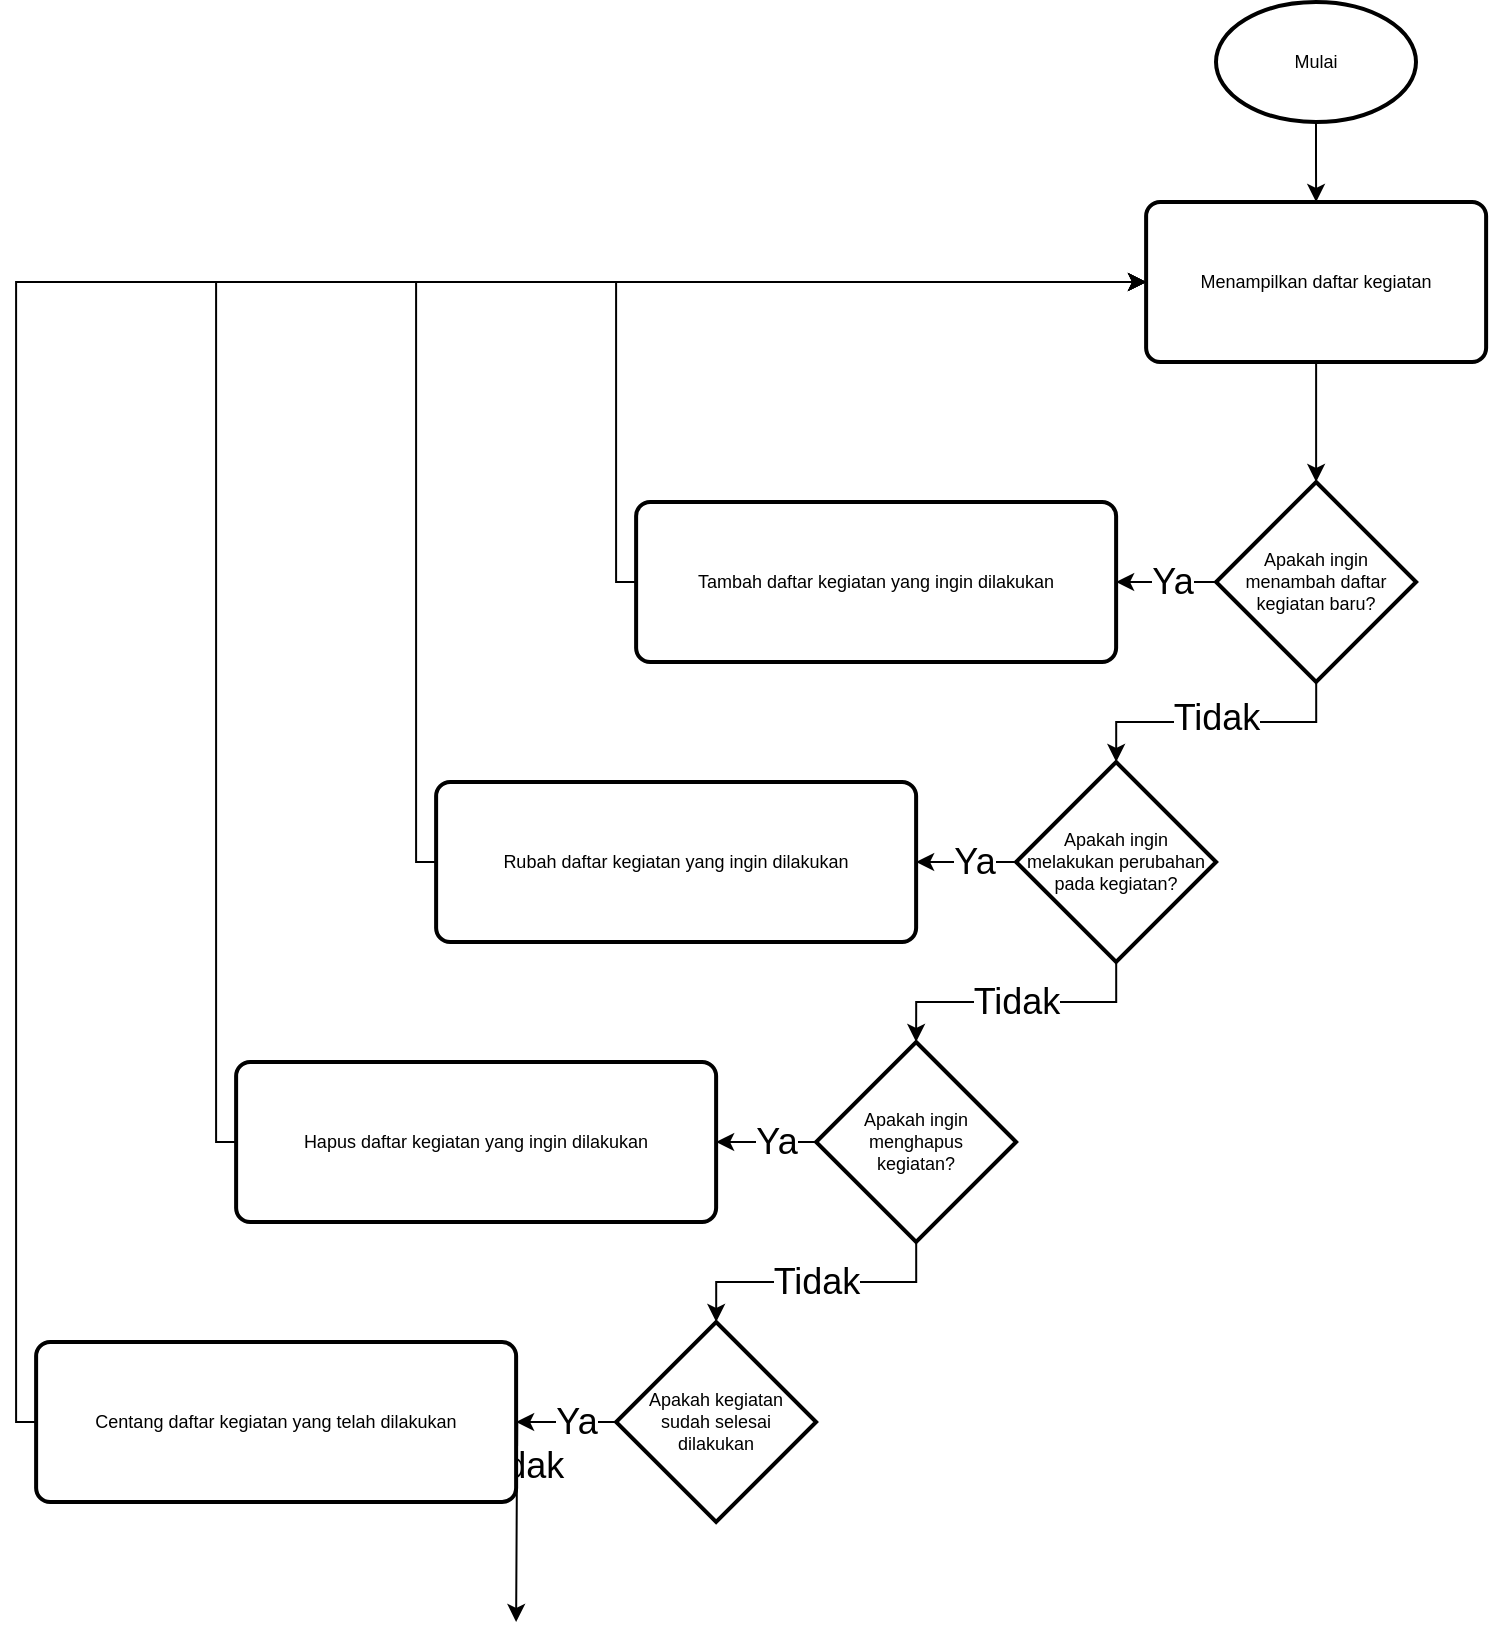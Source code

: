 <mxfile version="20.3.3" type="device"><diagram id="3X_Ocfy1mnBfdpXk121x" name="Halaman-1"><mxGraphModel dx="1138" dy="583" grid="1" gridSize="10" guides="1" tooltips="1" connect="1" arrows="1" fold="1" page="1" pageScale="1" pageWidth="827" pageHeight="1169" math="0" shadow="0"><root><mxCell id="0"/><mxCell id="1" parent="0"/><mxCell id="kHAEbyY0i0TfYePzbBzH-45" style="edgeStyle=orthogonalEdgeStyle;rounded=0;orthogonalLoop=1;jettySize=auto;html=1;entryX=0;entryY=0.5;entryDx=0;entryDy=0;fontSize=9;" edge="1" parent="1" source="kHAEbyY0i0TfYePzbBzH-46" target="kHAEbyY0i0TfYePzbBzH-82"><mxGeometry relative="1" as="geometry"><Array as="points"><mxPoint x="330.06" y="380"/><mxPoint x="330.06" y="230"/></Array></mxGeometry></mxCell><mxCell id="kHAEbyY0i0TfYePzbBzH-46" value="Tambah daftar kegiatan yang ingin dilakukan" style="rounded=1;whiteSpace=wrap;html=1;absoluteArcSize=1;arcSize=14;strokeWidth=2;fontSize=9;" vertex="1" parent="1"><mxGeometry x="340.06" y="340" width="240" height="80" as="geometry"/></mxCell><mxCell id="kHAEbyY0i0TfYePzbBzH-47" style="edgeStyle=orthogonalEdgeStyle;rounded=0;orthogonalLoop=1;jettySize=auto;html=1;entryX=0.5;entryY=0;entryDx=0;entryDy=0;entryPerimeter=0;fontSize=9;" edge="1" parent="1" source="kHAEbyY0i0TfYePzbBzH-51" target="kHAEbyY0i0TfYePzbBzH-61"><mxGeometry relative="1" as="geometry"/></mxCell><mxCell id="kHAEbyY0i0TfYePzbBzH-48" value="Tidak" style="edgeLabel;html=1;align=center;verticalAlign=middle;resizable=0;points=[];fontSize=18;" vertex="1" connectable="0" parent="kHAEbyY0i0TfYePzbBzH-47"><mxGeometry x="-0.17" y="-1" relative="1" as="geometry"><mxPoint x="-12" y="1" as="offset"/></mxGeometry></mxCell><mxCell id="kHAEbyY0i0TfYePzbBzH-49" style="edgeStyle=orthogonalEdgeStyle;rounded=0;orthogonalLoop=1;jettySize=auto;html=1;entryX=1;entryY=0.5;entryDx=0;entryDy=0;fontSize=9;" edge="1" parent="1" source="kHAEbyY0i0TfYePzbBzH-51" target="kHAEbyY0i0TfYePzbBzH-68"><mxGeometry relative="1" as="geometry"/></mxCell><mxCell id="kHAEbyY0i0TfYePzbBzH-50" value="Ya" style="edgeLabel;html=1;align=center;verticalAlign=middle;resizable=0;points=[];fontSize=18;" vertex="1" connectable="0" parent="kHAEbyY0i0TfYePzbBzH-49"><mxGeometry x="-0.151" relative="1" as="geometry"><mxPoint as="offset"/></mxGeometry></mxCell><mxCell id="kHAEbyY0i0TfYePzbBzH-51" value="Apakah ingin melakukan perubahan pada kegiatan?" style="strokeWidth=2;html=1;shape=mxgraph.flowchart.decision;whiteSpace=wrap;fontSize=9;" vertex="1" parent="1"><mxGeometry x="530.06" y="470" width="100" height="100" as="geometry"/></mxCell><mxCell id="kHAEbyY0i0TfYePzbBzH-52" style="edgeStyle=orthogonalEdgeStyle;rounded=0;orthogonalLoop=1;jettySize=auto;html=1;entryX=0.5;entryY=0;entryDx=0;entryDy=0;entryPerimeter=0;fontSize=9;" edge="1" parent="1" source="kHAEbyY0i0TfYePzbBzH-56"><mxGeometry relative="1" as="geometry"><mxPoint x="280.06" y="900" as="targetPoint"/></mxGeometry></mxCell><mxCell id="kHAEbyY0i0TfYePzbBzH-53" value="Tidak" style="edgeLabel;html=1;align=center;verticalAlign=middle;resizable=0;points=[];fontSize=18;" vertex="1" connectable="0" parent="kHAEbyY0i0TfYePzbBzH-52"><mxGeometry x="-0.047" y="1" relative="1" as="geometry"><mxPoint as="offset"/></mxGeometry></mxCell><mxCell id="kHAEbyY0i0TfYePzbBzH-54" value="" style="edgeStyle=orthogonalEdgeStyle;rounded=0;orthogonalLoop=1;jettySize=auto;html=1;fontSize=9;" edge="1" parent="1" source="kHAEbyY0i0TfYePzbBzH-56" target="kHAEbyY0i0TfYePzbBzH-72"><mxGeometry relative="1" as="geometry"/></mxCell><mxCell id="kHAEbyY0i0TfYePzbBzH-55" value="Ya" style="edgeLabel;html=1;align=center;verticalAlign=middle;resizable=0;points=[];fontSize=18;" vertex="1" connectable="0" parent="kHAEbyY0i0TfYePzbBzH-54"><mxGeometry x="-0.176" relative="1" as="geometry"><mxPoint as="offset"/></mxGeometry></mxCell><mxCell id="kHAEbyY0i0TfYePzbBzH-56" value="Apakah kegiatan &lt;br&gt;sudah selesai &lt;br&gt;dilakukan" style="strokeWidth=2;html=1;shape=mxgraph.flowchart.decision;whiteSpace=wrap;fontSize=9;" vertex="1" parent="1"><mxGeometry x="330.06" y="750" width="100" height="100" as="geometry"/></mxCell><mxCell id="kHAEbyY0i0TfYePzbBzH-57" style="edgeStyle=orthogonalEdgeStyle;rounded=0;orthogonalLoop=1;jettySize=auto;html=1;fontSize=9;" edge="1" parent="1" source="kHAEbyY0i0TfYePzbBzH-61" target="kHAEbyY0i0TfYePzbBzH-56"><mxGeometry relative="1" as="geometry"/></mxCell><mxCell id="kHAEbyY0i0TfYePzbBzH-58" value="Tidak" style="edgeLabel;html=1;align=center;verticalAlign=middle;resizable=0;points=[];fontSize=18;" vertex="1" connectable="0" parent="kHAEbyY0i0TfYePzbBzH-57"><mxGeometry x="-0.121" relative="1" as="geometry"><mxPoint x="-9" as="offset"/></mxGeometry></mxCell><mxCell id="kHAEbyY0i0TfYePzbBzH-59" style="edgeStyle=orthogonalEdgeStyle;rounded=0;orthogonalLoop=1;jettySize=auto;html=1;entryX=1;entryY=0.5;entryDx=0;entryDy=0;fontSize=9;" edge="1" parent="1" source="kHAEbyY0i0TfYePzbBzH-61" target="kHAEbyY0i0TfYePzbBzH-70"><mxGeometry relative="1" as="geometry"/></mxCell><mxCell id="kHAEbyY0i0TfYePzbBzH-60" value="Ya" style="edgeLabel;html=1;align=center;verticalAlign=middle;resizable=0;points=[];fontSize=18;" vertex="1" connectable="0" parent="kHAEbyY0i0TfYePzbBzH-59"><mxGeometry x="-0.175" relative="1" as="geometry"><mxPoint as="offset"/></mxGeometry></mxCell><mxCell id="kHAEbyY0i0TfYePzbBzH-61" value="Apakah ingin &lt;br&gt;menghapus &lt;br&gt;kegiatan?" style="strokeWidth=2;html=1;shape=mxgraph.flowchart.decision;whiteSpace=wrap;fontSize=9;" vertex="1" parent="1"><mxGeometry x="430.06" y="610" width="100" height="100" as="geometry"/></mxCell><mxCell id="kHAEbyY0i0TfYePzbBzH-62" style="edgeStyle=orthogonalEdgeStyle;rounded=0;orthogonalLoop=1;jettySize=auto;html=1;fontSize=9;" edge="1" parent="1" source="kHAEbyY0i0TfYePzbBzH-66" target="kHAEbyY0i0TfYePzbBzH-46"><mxGeometry relative="1" as="geometry"/></mxCell><mxCell id="kHAEbyY0i0TfYePzbBzH-63" value="Ya" style="edgeLabel;html=1;align=center;verticalAlign=middle;resizable=0;points=[];fontSize=18;" vertex="1" connectable="0" parent="kHAEbyY0i0TfYePzbBzH-62"><mxGeometry x="-0.127" relative="1" as="geometry"><mxPoint as="offset"/></mxGeometry></mxCell><mxCell id="kHAEbyY0i0TfYePzbBzH-64" style="edgeStyle=orthogonalEdgeStyle;rounded=0;orthogonalLoop=1;jettySize=auto;html=1;fontSize=9;" edge="1" parent="1" source="kHAEbyY0i0TfYePzbBzH-66" target="kHAEbyY0i0TfYePzbBzH-51"><mxGeometry relative="1" as="geometry"/></mxCell><mxCell id="kHAEbyY0i0TfYePzbBzH-65" value="Tidak" style="edgeLabel;html=1;align=center;verticalAlign=middle;resizable=0;points=[];fontSize=18;" vertex="1" connectable="0" parent="kHAEbyY0i0TfYePzbBzH-64"><mxGeometry x="-0.23" y="-2" relative="1" as="geometry"><mxPoint x="-16" as="offset"/></mxGeometry></mxCell><mxCell id="kHAEbyY0i0TfYePzbBzH-66" value="Apakah ingin menambah daftar kegiatan baru?" style="strokeWidth=2;html=1;shape=mxgraph.flowchart.decision;whiteSpace=wrap;fontSize=9;" vertex="1" parent="1"><mxGeometry x="630.06" y="330" width="100" height="100" as="geometry"/></mxCell><mxCell id="kHAEbyY0i0TfYePzbBzH-67" style="edgeStyle=orthogonalEdgeStyle;rounded=0;orthogonalLoop=1;jettySize=auto;html=1;entryX=0;entryY=0.5;entryDx=0;entryDy=0;fontSize=9;" edge="1" parent="1" source="kHAEbyY0i0TfYePzbBzH-68" target="kHAEbyY0i0TfYePzbBzH-82"><mxGeometry relative="1" as="geometry"><mxPoint x="590.06" y="230" as="targetPoint"/><Array as="points"><mxPoint x="230.06" y="520"/><mxPoint x="230.06" y="230"/></Array></mxGeometry></mxCell><mxCell id="kHAEbyY0i0TfYePzbBzH-68" value="Rubah daftar kegiatan yang ingin dilakukan" style="rounded=1;whiteSpace=wrap;html=1;absoluteArcSize=1;arcSize=14;strokeWidth=2;fontSize=9;" vertex="1" parent="1"><mxGeometry x="240.06" y="480" width="240" height="80" as="geometry"/></mxCell><mxCell id="kHAEbyY0i0TfYePzbBzH-69" style="edgeStyle=orthogonalEdgeStyle;rounded=0;orthogonalLoop=1;jettySize=auto;html=1;entryX=0;entryY=0.5;entryDx=0;entryDy=0;fontSize=9;" edge="1" parent="1" source="kHAEbyY0i0TfYePzbBzH-70" target="kHAEbyY0i0TfYePzbBzH-82"><mxGeometry relative="1" as="geometry"><mxPoint x="590.06" y="230" as="targetPoint"/><Array as="points"><mxPoint x="130.06" y="660"/><mxPoint x="130.06" y="230"/></Array></mxGeometry></mxCell><mxCell id="kHAEbyY0i0TfYePzbBzH-70" value="Hapus daftar kegiatan yang ingin dilakukan" style="rounded=1;whiteSpace=wrap;html=1;absoluteArcSize=1;arcSize=14;strokeWidth=2;fontSize=9;" vertex="1" parent="1"><mxGeometry x="140.06" y="620" width="240" height="80" as="geometry"/></mxCell><mxCell id="kHAEbyY0i0TfYePzbBzH-71" style="edgeStyle=orthogonalEdgeStyle;rounded=0;orthogonalLoop=1;jettySize=auto;html=1;entryX=0;entryY=0.5;entryDx=0;entryDy=0;fontSize=9;" edge="1" parent="1" source="kHAEbyY0i0TfYePzbBzH-72" target="kHAEbyY0i0TfYePzbBzH-82"><mxGeometry relative="1" as="geometry"><mxPoint x="590.06" y="230" as="targetPoint"/><Array as="points"><mxPoint x="30.06" y="800"/><mxPoint x="30.06" y="230"/></Array></mxGeometry></mxCell><mxCell id="kHAEbyY0i0TfYePzbBzH-72" value="Centang daftar kegiatan yang telah dilakukan" style="rounded=1;whiteSpace=wrap;html=1;absoluteArcSize=1;arcSize=14;strokeWidth=2;fontSize=9;" vertex="1" parent="1"><mxGeometry x="40.06" y="760" width="240" height="80" as="geometry"/></mxCell><mxCell id="kHAEbyY0i0TfYePzbBzH-78" style="edgeStyle=orthogonalEdgeStyle;rounded=0;orthogonalLoop=1;jettySize=auto;html=1;entryX=0.5;entryY=0;entryDx=0;entryDy=0;fontSize=9;" edge="1" parent="1" source="kHAEbyY0i0TfYePzbBzH-79" target="kHAEbyY0i0TfYePzbBzH-82"><mxGeometry relative="1" as="geometry"/></mxCell><mxCell id="kHAEbyY0i0TfYePzbBzH-79" value="Mulai" style="strokeWidth=2;html=1;shape=mxgraph.flowchart.start_1;whiteSpace=wrap;fontSize=9;" vertex="1" parent="1"><mxGeometry x="630.0" y="90" width="100" height="60" as="geometry"/></mxCell><mxCell id="kHAEbyY0i0TfYePzbBzH-81" style="edgeStyle=orthogonalEdgeStyle;rounded=0;orthogonalLoop=1;jettySize=auto;html=1;entryX=0.5;entryY=0;entryDx=0;entryDy=0;entryPerimeter=0;fontSize=9;" edge="1" parent="1" source="kHAEbyY0i0TfYePzbBzH-82" target="kHAEbyY0i0TfYePzbBzH-66"><mxGeometry relative="1" as="geometry"/></mxCell><mxCell id="kHAEbyY0i0TfYePzbBzH-82" value="Menampilkan daftar kegiatan" style="rounded=1;whiteSpace=wrap;html=1;absoluteArcSize=1;arcSize=14;strokeWidth=2;fontSize=9;" vertex="1" parent="1"><mxGeometry x="595.06" y="190" width="170" height="80" as="geometry"/></mxCell></root></mxGraphModel></diagram></mxfile>
